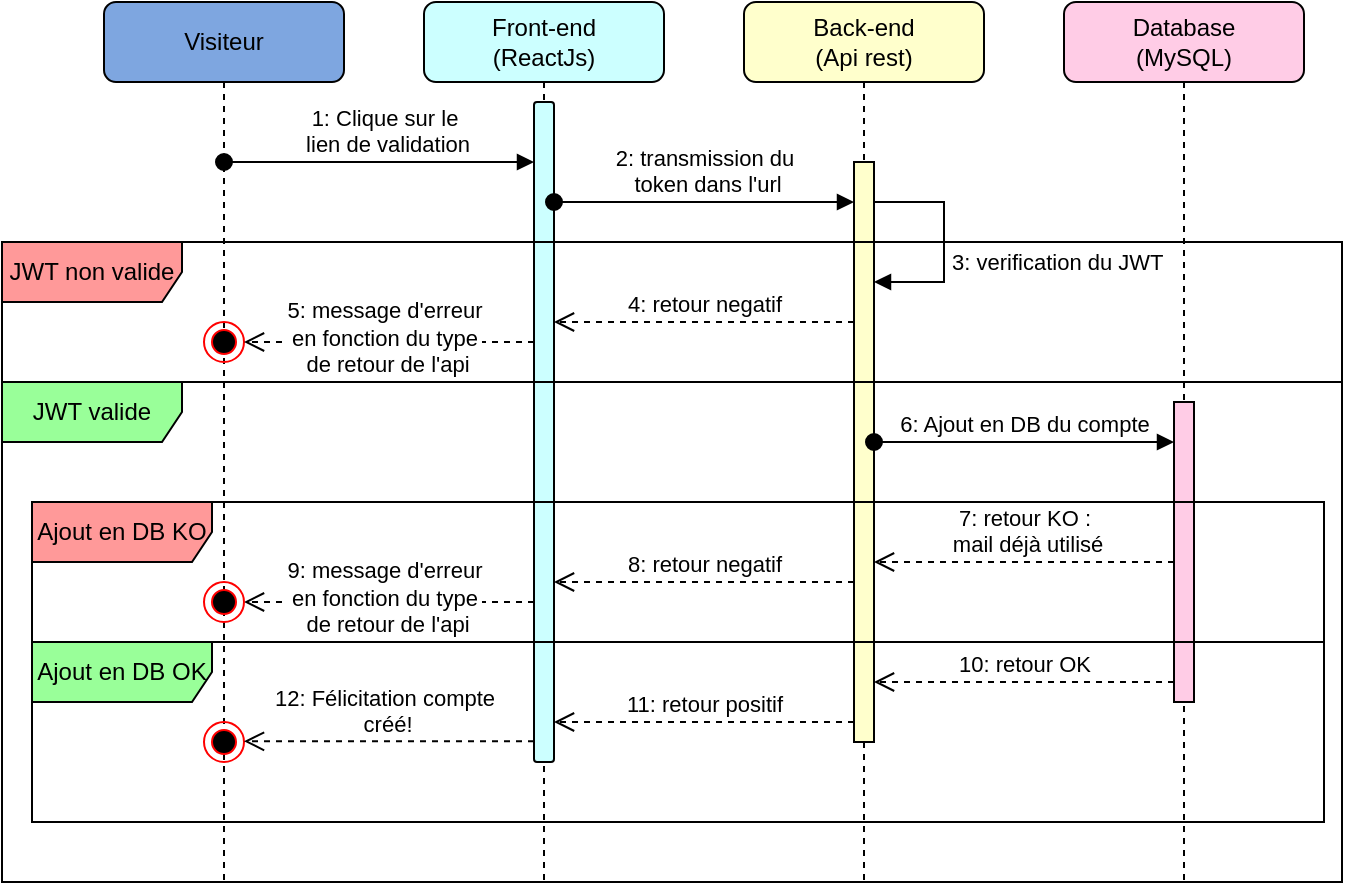 <mxfile version="21.3.3" type="device">
  <diagram name="Page-1" id="2YBvvXClWsGukQMizWep">
    <mxGraphModel dx="989" dy="482" grid="1" gridSize="10" guides="1" tooltips="1" connect="1" arrows="1" fold="1" page="1" pageScale="1" pageWidth="850" pageHeight="1100" math="0" shadow="0">
      <root>
        <mxCell id="0" />
        <mxCell id="1" parent="0" />
        <mxCell id="Hr3CezeHWbQ0Q17u9RuE-33" value="Visiteur" style="shape=umlLifeline;perimeter=lifelinePerimeter;whiteSpace=wrap;html=1;container=1;dropTarget=0;collapsible=0;recursiveResize=0;outlineConnect=0;portConstraint=eastwest;newEdgeStyle={&quot;edgeStyle&quot;:&quot;elbowEdgeStyle&quot;,&quot;elbow&quot;:&quot;vertical&quot;,&quot;curved&quot;:0,&quot;rounded&quot;:0};size=40;rounded=1;fillColor=#7EA6E0;" vertex="1" parent="1">
          <mxGeometry x="70" y="20" width="120" height="440" as="geometry" />
        </mxCell>
        <mxCell id="Hr3CezeHWbQ0Q17u9RuE-34" value="Front-end&lt;br&gt;(ReactJs)" style="shape=umlLifeline;perimeter=lifelinePerimeter;whiteSpace=wrap;html=1;container=1;dropTarget=0;collapsible=0;recursiveResize=0;outlineConnect=0;portConstraint=eastwest;newEdgeStyle={&quot;edgeStyle&quot;:&quot;elbowEdgeStyle&quot;,&quot;elbow&quot;:&quot;vertical&quot;,&quot;curved&quot;:0,&quot;rounded&quot;:0};size=40;rounded=1;fillColor=#CCFFFF;" vertex="1" parent="1">
          <mxGeometry x="230" y="20" width="120" height="440" as="geometry" />
        </mxCell>
        <mxCell id="Hr3CezeHWbQ0Q17u9RuE-35" value="" style="html=1;points=[];perimeter=orthogonalPerimeter;outlineConnect=0;targetShapes=umlLifeline;portConstraint=eastwest;newEdgeStyle={&quot;edgeStyle&quot;:&quot;elbowEdgeStyle&quot;,&quot;elbow&quot;:&quot;vertical&quot;,&quot;curved&quot;:0,&quot;rounded&quot;:0};fillColor=#CCFFFF;rounded=1;" vertex="1" parent="Hr3CezeHWbQ0Q17u9RuE-34">
          <mxGeometry x="55" y="50" width="10" height="330" as="geometry" />
        </mxCell>
        <mxCell id="Hr3CezeHWbQ0Q17u9RuE-38" value="Back-end&lt;br&gt;(Api rest)" style="shape=umlLifeline;perimeter=lifelinePerimeter;whiteSpace=wrap;html=1;container=1;dropTarget=0;collapsible=0;recursiveResize=0;outlineConnect=0;portConstraint=eastwest;newEdgeStyle={&quot;edgeStyle&quot;:&quot;elbowEdgeStyle&quot;,&quot;elbow&quot;:&quot;vertical&quot;,&quot;curved&quot;:0,&quot;rounded&quot;:0};size=40;rounded=1;fillColor=#FFFFCC;" vertex="1" parent="1">
          <mxGeometry x="390" y="20" width="120" height="440" as="geometry" />
        </mxCell>
        <mxCell id="Hr3CezeHWbQ0Q17u9RuE-48" value="" style="html=1;points=[];perimeter=orthogonalPerimeter;outlineConnect=0;targetShapes=umlLifeline;portConstraint=eastwest;newEdgeStyle={&quot;edgeStyle&quot;:&quot;elbowEdgeStyle&quot;,&quot;elbow&quot;:&quot;vertical&quot;,&quot;curved&quot;:0,&quot;rounded&quot;:0};fillColor=#FFFFCC;rounded=0;glass=0;" vertex="1" parent="Hr3CezeHWbQ0Q17u9RuE-38">
          <mxGeometry x="55" y="80" width="10" height="290" as="geometry" />
        </mxCell>
        <mxCell id="Hr3CezeHWbQ0Q17u9RuE-67" value="3: verification du JWT" style="html=1;align=left;spacingLeft=2;endArrow=block;rounded=0;edgeStyle=orthogonalEdgeStyle;curved=0;rounded=0;" edge="1" target="Hr3CezeHWbQ0Q17u9RuE-48" parent="Hr3CezeHWbQ0Q17u9RuE-38" source="Hr3CezeHWbQ0Q17u9RuE-48">
          <mxGeometry x="0.182" relative="1" as="geometry">
            <mxPoint x="110" y="120" as="sourcePoint" />
            <Array as="points">
              <mxPoint x="100" y="100" />
              <mxPoint x="100" y="140" />
            </Array>
            <mxPoint x="75.0" y="140" as="targetPoint" />
            <mxPoint as="offset" />
          </mxGeometry>
        </mxCell>
        <mxCell id="Hr3CezeHWbQ0Q17u9RuE-40" value="Database&lt;br&gt;(MySQL)" style="shape=umlLifeline;perimeter=lifelinePerimeter;whiteSpace=wrap;html=1;container=1;dropTarget=0;collapsible=0;recursiveResize=0;outlineConnect=0;portConstraint=eastwest;newEdgeStyle={&quot;edgeStyle&quot;:&quot;elbowEdgeStyle&quot;,&quot;elbow&quot;:&quot;vertical&quot;,&quot;curved&quot;:0,&quot;rounded&quot;:0};size=40;rounded=1;fillColor=#FFCCE6;" vertex="1" parent="1">
          <mxGeometry x="550" y="20" width="120" height="440" as="geometry" />
        </mxCell>
        <mxCell id="Hr3CezeHWbQ0Q17u9RuE-41" value="" style="html=1;points=[];perimeter=orthogonalPerimeter;outlineConnect=0;targetShapes=umlLifeline;portConstraint=eastwest;newEdgeStyle={&quot;edgeStyle&quot;:&quot;elbowEdgeStyle&quot;,&quot;elbow&quot;:&quot;vertical&quot;,&quot;curved&quot;:0,&quot;rounded&quot;:0};fillColor=#FFCCE6;rounded=0;arcSize=50;" vertex="1" parent="Hr3CezeHWbQ0Q17u9RuE-40">
          <mxGeometry x="55" y="200" width="10" height="150" as="geometry" />
        </mxCell>
        <mxCell id="Hr3CezeHWbQ0Q17u9RuE-42" value="1: Clique sur le&lt;br&gt;&amp;nbsp;lien de validation" style="html=1;verticalAlign=bottom;startArrow=oval;endArrow=block;startSize=8;edgeStyle=elbowEdgeStyle;elbow=vertical;curved=0;rounded=1;" edge="1" parent="1" target="Hr3CezeHWbQ0Q17u9RuE-35">
          <mxGeometry x="0.033" relative="1" as="geometry">
            <mxPoint x="130" y="100" as="sourcePoint" />
            <mxPoint as="offset" />
          </mxGeometry>
        </mxCell>
        <mxCell id="Hr3CezeHWbQ0Q17u9RuE-65" value="2: transmission du&lt;br&gt;&amp;nbsp;token dans l&#39;url" style="html=1;verticalAlign=bottom;startArrow=oval;startFill=1;endArrow=block;startSize=8;edgeStyle=elbowEdgeStyle;elbow=vertical;curved=0;rounded=0;" edge="1" parent="1" source="Hr3CezeHWbQ0Q17u9RuE-35" target="Hr3CezeHWbQ0Q17u9RuE-48">
          <mxGeometry width="60" relative="1" as="geometry">
            <mxPoint x="300" y="120" as="sourcePoint" />
            <mxPoint x="360" y="120" as="targetPoint" />
            <Array as="points">
              <mxPoint x="400" y="120" />
            </Array>
          </mxGeometry>
        </mxCell>
        <mxCell id="Hr3CezeHWbQ0Q17u9RuE-68" value="JWT non valide" style="shape=umlFrame;whiteSpace=wrap;html=1;pointerEvents=0;width=90;height=30;rounded=1;fillColor=#FF9999;" vertex="1" parent="1">
          <mxGeometry x="19" y="140" width="670" height="70" as="geometry" />
        </mxCell>
        <mxCell id="Hr3CezeHWbQ0Q17u9RuE-69" value="4: retour negatif" style="html=1;verticalAlign=bottom;endArrow=open;dashed=1;endSize=8;edgeStyle=elbowEdgeStyle;elbow=vertical;curved=0;rounded=0;" edge="1" parent="1" source="Hr3CezeHWbQ0Q17u9RuE-48" target="Hr3CezeHWbQ0Q17u9RuE-35">
          <mxGeometry relative="1" as="geometry">
            <mxPoint x="410" y="170" as="sourcePoint" />
            <mxPoint x="330" y="170" as="targetPoint" />
            <Array as="points">
              <mxPoint x="340" y="180" />
            </Array>
          </mxGeometry>
        </mxCell>
        <mxCell id="Hr3CezeHWbQ0Q17u9RuE-70" value="" style="ellipse;html=1;shape=endState;fillColor=#000000;strokeColor=#ff0000;rounded=1;" vertex="1" parent="1">
          <mxGeometry x="120" y="180" width="20" height="20" as="geometry" />
        </mxCell>
        <mxCell id="Hr3CezeHWbQ0Q17u9RuE-71" value="5: message d&#39;erreur &lt;br&gt;en fonction du type&lt;br&gt;&amp;nbsp;de retour de l&#39;api" style="html=1;verticalAlign=bottom;endArrow=open;dashed=1;endSize=8;edgeStyle=elbowEdgeStyle;elbow=vertical;curved=0;rounded=0;" edge="1" parent="1" source="Hr3CezeHWbQ0Q17u9RuE-35" target="Hr3CezeHWbQ0Q17u9RuE-70">
          <mxGeometry x="0.035" y="20" relative="1" as="geometry">
            <mxPoint x="290" y="179.71" as="sourcePoint" />
            <mxPoint x="140" y="179.71" as="targetPoint" />
            <Array as="points">
              <mxPoint x="270" y="190" />
              <mxPoint x="185" y="179.71" />
            </Array>
            <mxPoint as="offset" />
          </mxGeometry>
        </mxCell>
        <mxCell id="Hr3CezeHWbQ0Q17u9RuE-72" value="JWT valide" style="shape=umlFrame;whiteSpace=wrap;html=1;pointerEvents=0;width=90;height=30;rounded=1;fillColor=#99FF99;shadow=0;" vertex="1" parent="1">
          <mxGeometry x="19" y="210" width="670" height="250" as="geometry" />
        </mxCell>
        <mxCell id="Hr3CezeHWbQ0Q17u9RuE-73" value="6: Ajout en DB du compte" style="html=1;verticalAlign=bottom;startArrow=oval;startFill=1;endArrow=block;startSize=8;edgeStyle=elbowEdgeStyle;elbow=vertical;curved=0;rounded=0;" edge="1" parent="1" source="Hr3CezeHWbQ0Q17u9RuE-48" target="Hr3CezeHWbQ0Q17u9RuE-41">
          <mxGeometry width="60" relative="1" as="geometry">
            <mxPoint x="465.0" y="240.0" as="sourcePoint" />
            <mxPoint x="560" y="240" as="targetPoint" />
            <Array as="points">
              <mxPoint x="550" y="240" />
            </Array>
          </mxGeometry>
        </mxCell>
        <mxCell id="Hr3CezeHWbQ0Q17u9RuE-74" value="Ajout en DB KO" style="shape=umlFrame;whiteSpace=wrap;html=1;pointerEvents=0;width=90;height=30;rounded=1;fillColor=#FF9999;" vertex="1" parent="1">
          <mxGeometry x="34" y="270" width="646" height="70" as="geometry" />
        </mxCell>
        <mxCell id="Hr3CezeHWbQ0Q17u9RuE-75" value="Ajout en DB OK" style="shape=umlFrame;whiteSpace=wrap;html=1;pointerEvents=0;width=90;height=30;rounded=1;fillColor=#99FF99;shadow=0;" vertex="1" parent="1">
          <mxGeometry x="34" y="340" width="646" height="90" as="geometry" />
        </mxCell>
        <mxCell id="Hr3CezeHWbQ0Q17u9RuE-77" value="7: retour KO :&lt;br&gt;&amp;nbsp;mail déjà utilisé" style="html=1;verticalAlign=bottom;endArrow=open;dashed=1;endSize=8;edgeStyle=elbowEdgeStyle;elbow=vertical;curved=0;rounded=0;" edge="1" parent="1" source="Hr3CezeHWbQ0Q17u9RuE-41" target="Hr3CezeHWbQ0Q17u9RuE-48">
          <mxGeometry relative="1" as="geometry">
            <mxPoint x="600" y="320" as="sourcePoint" />
            <mxPoint x="450" y="320" as="targetPoint" />
            <Array as="points">
              <mxPoint x="560" y="300" />
              <mxPoint x="495" y="320" />
            </Array>
          </mxGeometry>
        </mxCell>
        <mxCell id="Hr3CezeHWbQ0Q17u9RuE-78" value="8: retour negatif" style="html=1;verticalAlign=bottom;endArrow=open;dashed=1;endSize=8;edgeStyle=elbowEdgeStyle;elbow=vertical;curved=0;rounded=0;" edge="1" parent="1" source="Hr3CezeHWbQ0Q17u9RuE-48" target="Hr3CezeHWbQ0Q17u9RuE-35">
          <mxGeometry relative="1" as="geometry">
            <mxPoint x="440" y="310" as="sourcePoint" />
            <mxPoint x="290" y="310" as="targetPoint" />
            <Array as="points">
              <mxPoint x="310" y="310" />
              <mxPoint x="335" y="310" />
            </Array>
          </mxGeometry>
        </mxCell>
        <mxCell id="Hr3CezeHWbQ0Q17u9RuE-79" value="9: message d&#39;erreur &lt;br&gt;en fonction du type&lt;br&gt;&amp;nbsp;de retour de l&#39;api" style="html=1;verticalAlign=bottom;endArrow=open;dashed=1;endSize=8;edgeStyle=elbowEdgeStyle;elbow=vertical;curved=0;rounded=0;" edge="1" parent="1" source="Hr3CezeHWbQ0Q17u9RuE-35" target="Hr3CezeHWbQ0Q17u9RuE-80">
          <mxGeometry x="0.035" y="20" relative="1" as="geometry">
            <mxPoint x="285" y="320" as="sourcePoint" />
            <mxPoint x="140" y="320" as="targetPoint" />
            <Array as="points">
              <mxPoint x="270" y="320" />
              <mxPoint x="185" y="309.71" />
            </Array>
            <mxPoint as="offset" />
          </mxGeometry>
        </mxCell>
        <mxCell id="Hr3CezeHWbQ0Q17u9RuE-80" value="" style="ellipse;html=1;shape=endState;fillColor=#000000;strokeColor=#ff0000;rounded=1;" vertex="1" parent="1">
          <mxGeometry x="120" y="310" width="20" height="20" as="geometry" />
        </mxCell>
        <mxCell id="Hr3CezeHWbQ0Q17u9RuE-81" value="10: retour OK" style="html=1;verticalAlign=bottom;endArrow=open;dashed=1;endSize=8;edgeStyle=elbowEdgeStyle;elbow=vertical;curved=0;rounded=0;" edge="1" parent="1" source="Hr3CezeHWbQ0Q17u9RuE-41" target="Hr3CezeHWbQ0Q17u9RuE-48">
          <mxGeometry relative="1" as="geometry">
            <mxPoint x="570" y="370" as="sourcePoint" />
            <mxPoint x="490" y="370" as="targetPoint" />
            <Array as="points">
              <mxPoint x="580" y="360" />
              <mxPoint x="490" y="370" />
            </Array>
          </mxGeometry>
        </mxCell>
        <mxCell id="Hr3CezeHWbQ0Q17u9RuE-84" value="11: retour positif" style="html=1;verticalAlign=bottom;endArrow=open;dashed=1;endSize=8;edgeStyle=elbowEdgeStyle;elbow=vertical;curved=0;rounded=0;" edge="1" parent="1" source="Hr3CezeHWbQ0Q17u9RuE-48" target="Hr3CezeHWbQ0Q17u9RuE-35">
          <mxGeometry relative="1" as="geometry">
            <mxPoint x="450" y="380" as="sourcePoint" />
            <mxPoint x="300" y="380" as="targetPoint" />
            <Array as="points">
              <mxPoint x="315" y="380" />
              <mxPoint x="340" y="380" />
            </Array>
          </mxGeometry>
        </mxCell>
        <mxCell id="Hr3CezeHWbQ0Q17u9RuE-85" value="" style="ellipse;html=1;shape=endState;fillColor=#000000;strokeColor=#ff0000;rounded=1;" vertex="1" parent="1">
          <mxGeometry x="120" y="380" width="20" height="20" as="geometry" />
        </mxCell>
        <mxCell id="Hr3CezeHWbQ0Q17u9RuE-86" value="12: Félicitation compte&lt;br&gt;&amp;nbsp;créé!" style="html=1;verticalAlign=bottom;endArrow=open;dashed=1;endSize=8;edgeStyle=elbowEdgeStyle;elbow=vertical;curved=0;rounded=0;" edge="1" parent="1" source="Hr3CezeHWbQ0Q17u9RuE-35" target="Hr3CezeHWbQ0Q17u9RuE-85">
          <mxGeometry x="0.034" relative="1" as="geometry">
            <mxPoint x="285" y="389.66" as="sourcePoint" />
            <mxPoint x="140" y="389.66" as="targetPoint" />
            <Array as="points">
              <mxPoint x="270" y="389.66" />
              <mxPoint x="185" y="379.37" />
            </Array>
            <mxPoint as="offset" />
          </mxGeometry>
        </mxCell>
      </root>
    </mxGraphModel>
  </diagram>
</mxfile>
